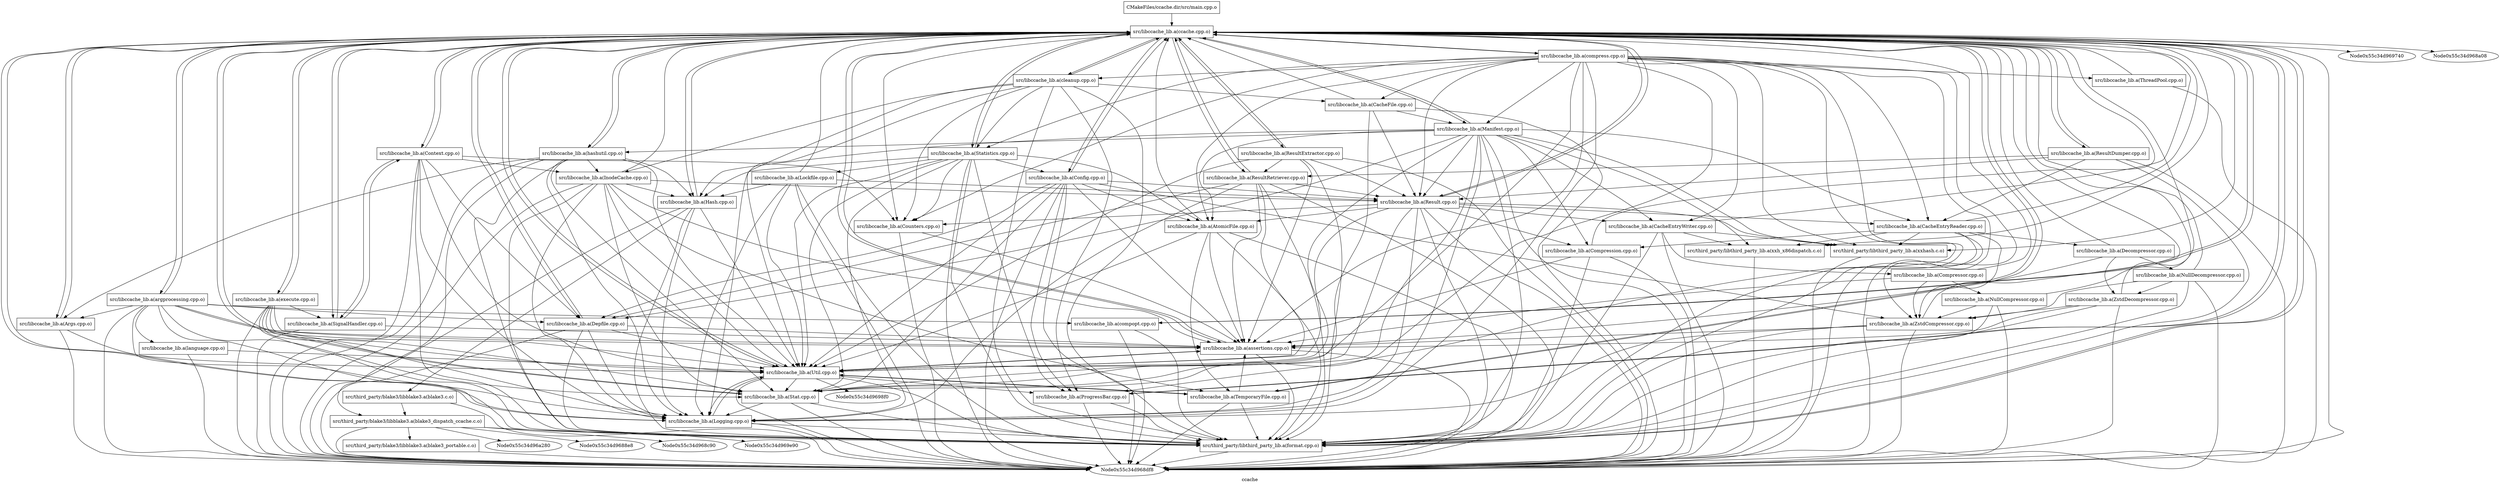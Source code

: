 digraph "ccache" {
	label="ccache";

	Node0x55c34d9696f8 [shape=record,label="{CMakeFiles/ccache.dir/src/main.cpp.o}"];
	Node0x55c34d9696f8 -> Node0x55c34d968780;
	Node0x55c34d968780 [shape=record,label="{src/libccache_lib.a(ccache.cpp.o)}"];
	Node0x55c34d968780 -> Node0x55c34d968468;
	Node0x55c34d968780 -> Node0x55c34d969db8;
	Node0x55c34d968780 -> Node0x55c34d9699c8;
	Node0x55c34d968780 -> Node0x55c34d969038;
	Node0x55c34d968780 -> Node0x55c34d969740;
	Node0x55c34d968780 -> Node0x55c34d968df8;
	Node0x55c34d968780 -> Node0x55c34d968660;
	Node0x55c34d968780 -> Node0x55c34d9691a0;
	Node0x55c34d968780 -> Node0x55c34d969620;
	Node0x55c34d968780 -> Node0x55c34d969818;
	Node0x55c34d968780 -> Node0x55c34d96a2c8;
	Node0x55c34d968780 -> Node0x55c34d968198;
	Node0x55c34d968780 -> Node0x55c34d969668;
	Node0x55c34d968780 -> Node0x55c34d96a160;
	Node0x55c34d968780 -> Node0x55c34d969d28;
	Node0x55c34d968780 -> Node0x55c34d9683d8;
	Node0x55c34d968780 -> Node0x55c34d968e88;
	Node0x55c34d968780 -> Node0x55c34d969a58;
	Node0x55c34d968780 -> Node0x55c34d968bb8;
	Node0x55c34d968780 -> Node0x55c34d969980;
	Node0x55c34d968780 -> Node0x55c34d96a040;
	Node0x55c34d968780 -> Node0x55c34d968300;
	Node0x55c34d968780 -> Node0x55c34d968978;
	Node0x55c34d968780 -> Node0x55c34d9697d0;
	Node0x55c34d968780 -> Node0x55c34d969a10;
	Node0x55c34d968780 -> Node0x55c34d968270;
	Node0x55c34d968780 -> Node0x55c34d96a1a8;
	Node0x55c34d968780 -> Node0x55c34d968a08;
	Node0x55c34d968780 -> Node0x55c34d96a430;
	Node0x55c34d968780 -> Node0x55c34d968810;
	Node0x55c34d968780 -> Node0x55c34d968ed0;
	Node0x55c34d968468 [shape=record,label="{src/libccache_lib.a(ProgressBar.cpp.o)}"];
	Node0x55c34d968468 -> Node0x55c34d968780;
	Node0x55c34d968468 -> Node0x55c34d968df8;
	Node0x55c34d968468 -> Node0x55c34d96a430;
	Node0x55c34d969db8 [shape=record,label="{src/libccache_lib.a(Counters.cpp.o)}"];
	Node0x55c34d969db8 -> Node0x55c34d9699c8;
	Node0x55c34d969db8 -> Node0x55c34d968df8;
	Node0x55c34d9699c8 [shape=record,label="{src/libccache_lib.a(assertions.cpp.o)}"];
	Node0x55c34d9699c8 -> Node0x55c34d968780;
	Node0x55c34d9699c8 -> Node0x55c34d969038;
	Node0x55c34d9699c8 -> Node0x55c34d968df8;
	Node0x55c34d9699c8 -> Node0x55c34d96a430;
	Node0x55c34d969038 [shape=record,label="{src/libccache_lib.a(Util.cpp.o)}"];
	Node0x55c34d969038 -> Node0x55c34d968780;
	Node0x55c34d969038 -> Node0x55c34d968468;
	Node0x55c34d969038 -> Node0x55c34d9699c8;
	Node0x55c34d969038 -> Node0x55c34d968df8;
	Node0x55c34d969038 -> Node0x55c34d968660;
	Node0x55c34d969038 -> Node0x55c34d9691a0;
	Node0x55c34d969038 -> Node0x55c34d969620;
	Node0x55c34d969038 -> Node0x55c34d9698f0;
	Node0x55c34d969038 -> Node0x55c34d96a430;
	Node0x55c34d968660 [shape=record,label="{src/libccache_lib.a(Stat.cpp.o)}"];
	Node0x55c34d968660 -> Node0x55c34d968780;
	Node0x55c34d968660 -> Node0x55c34d968df8;
	Node0x55c34d968660 -> Node0x55c34d9691a0;
	Node0x55c34d968660 -> Node0x55c34d96a430;
	Node0x55c34d9691a0 [shape=record,label="{src/libccache_lib.a(Logging.cpp.o)}"];
	Node0x55c34d9691a0 -> Node0x55c34d968780;
	Node0x55c34d9691a0 -> Node0x55c34d969038;
	Node0x55c34d9691a0 -> Node0x55c34d968df8;
	Node0x55c34d9691a0 -> Node0x55c34d96a430;
	Node0x55c34d969620 [shape=record,label="{src/libccache_lib.a(TemporaryFile.cpp.o)}"];
	Node0x55c34d969620 -> Node0x55c34d968780;
	Node0x55c34d969620 -> Node0x55c34d9699c8;
	Node0x55c34d969620 -> Node0x55c34d969038;
	Node0x55c34d969620 -> Node0x55c34d968df8;
	Node0x55c34d969620 -> Node0x55c34d96a430;
	Node0x55c34d969818 [shape=record,label="{src/libccache_lib.a(Args.cpp.o)}"];
	Node0x55c34d969818 -> Node0x55c34d968780;
	Node0x55c34d969818 -> Node0x55c34d969038;
	Node0x55c34d969818 -> Node0x55c34d968df8;
	Node0x55c34d96a2c8 [shape=record,label="{src/libccache_lib.a(Hash.cpp.o)}"];
	Node0x55c34d96a2c8 -> Node0x55c34d968780;
	Node0x55c34d96a2c8 -> Node0x55c34d969038;
	Node0x55c34d96a2c8 -> Node0x55c34d968df8;
	Node0x55c34d96a2c8 -> Node0x55c34d9691a0;
	Node0x55c34d96a2c8 -> Node0x55c34d96a430;
	Node0x55c34d96a2c8 -> Node0x55c34d968c00;
	Node0x55c34d968198 [shape=record,label="{src/libccache_lib.a(Result.cpp.o)}"];
	Node0x55c34d968198 -> Node0x55c34d968780;
	Node0x55c34d968198 -> Node0x55c34d969db8;
	Node0x55c34d968198 -> Node0x55c34d969038;
	Node0x55c34d968198 -> Node0x55c34d968df8;
	Node0x55c34d968198 -> Node0x55c34d968660;
	Node0x55c34d968198 -> Node0x55c34d9691a0;
	Node0x55c34d968198 -> Node0x55c34d968d68;
	Node0x55c34d968198 -> Node0x55c34d969ff8;
	Node0x55c34d968198 -> Node0x55c34d969548;
	Node0x55c34d968198 -> Node0x55c34d969c98;
	Node0x55c34d968198 -> Node0x55c34d96a430;
	Node0x55c34d968198 -> Node0x55c34d968810;
	Node0x55c34d968d68 [shape=record,label="{src/libccache_lib.a(CacheEntryWriter.cpp.o)}"];
	Node0x55c34d968d68 -> Node0x55c34d968780;
	Node0x55c34d968d68 -> Node0x55c34d968df8;
	Node0x55c34d968d68 -> Node0x55c34d968ff0;
	Node0x55c34d968d68 -> Node0x55c34d96a430;
	Node0x55c34d968d68 -> Node0x55c34d968810;
	Node0x55c34d968d68 -> Node0x55c34d968ed0;
	Node0x55c34d968ff0 [shape=record,label="{src/libccache_lib.a(Compressor.cpp.o)}"];
	Node0x55c34d968ff0 -> Node0x55c34d968780;
	Node0x55c34d968ff0 -> Node0x55c34d9699c8;
	Node0x55c34d968ff0 -> Node0x55c34d969350;
	Node0x55c34d968ff0 -> Node0x55c34d96a310;
	Node0x55c34d969350 [shape=record,label="{src/libccache_lib.a(ZstdCompressor.cpp.o)}"];
	Node0x55c34d969350 -> Node0x55c34d968780;
	Node0x55c34d969350 -> Node0x55c34d9699c8;
	Node0x55c34d969350 -> Node0x55c34d968df8;
	Node0x55c34d969350 -> Node0x55c34d9691a0;
	Node0x55c34d969350 -> Node0x55c34d96a430;
	Node0x55c34d96a310 [shape=record,label="{src/libccache_lib.a(NullCompressor.cpp.o)}"];
	Node0x55c34d96a310 -> Node0x55c34d968780;
	Node0x55c34d96a310 -> Node0x55c34d968df8;
	Node0x55c34d96a310 -> Node0x55c34d969350;
	Node0x55c34d96a310 -> Node0x55c34d96a430;
	Node0x55c34d969ff8 [shape=record,label="{src/libccache_lib.a(AtomicFile.cpp.o)}"];
	Node0x55c34d969ff8 -> Node0x55c34d968780;
	Node0x55c34d969ff8 -> Node0x55c34d9699c8;
	Node0x55c34d969ff8 -> Node0x55c34d969038;
	Node0x55c34d969ff8 -> Node0x55c34d968df8;
	Node0x55c34d969ff8 -> Node0x55c34d969620;
	Node0x55c34d969ff8 -> Node0x55c34d96a430;
	Node0x55c34d969548 [shape=record,label="{src/libccache_lib.a(Compression.cpp.o)}"];
	Node0x55c34d969548 -> Node0x55c34d968780;
	Node0x55c34d969548 -> Node0x55c34d9699c8;
	Node0x55c34d969548 -> Node0x55c34d968df8;
	Node0x55c34d969548 -> Node0x55c34d96a430;
	Node0x55c34d969c98 [shape=record,label="{src/libccache_lib.a(CacheEntryReader.cpp.o)}"];
	Node0x55c34d969c98 -> Node0x55c34d968780;
	Node0x55c34d969c98 -> Node0x55c34d968df8;
	Node0x55c34d969c98 -> Node0x55c34d969350;
	Node0x55c34d969c98 -> Node0x55c34d969548;
	Node0x55c34d969c98 -> Node0x55c34d9686a8;
	Node0x55c34d969c98 -> Node0x55c34d96a430;
	Node0x55c34d969c98 -> Node0x55c34d968810;
	Node0x55c34d969c98 -> Node0x55c34d968ed0;
	Node0x55c34d9686a8 [shape=record,label="{src/libccache_lib.a(Decompressor.cpp.o)}"];
	Node0x55c34d9686a8 -> Node0x55c34d968780;
	Node0x55c34d9686a8 -> Node0x55c34d9699c8;
	Node0x55c34d9686a8 -> Node0x55c34d969158;
	Node0x55c34d9686a8 -> Node0x55c34d968ae0;
	Node0x55c34d969158 [shape=record,label="{src/libccache_lib.a(ZstdDecompressor.cpp.o)}"];
	Node0x55c34d969158 -> Node0x55c34d968780;
	Node0x55c34d969158 -> Node0x55c34d9699c8;
	Node0x55c34d969158 -> Node0x55c34d968df8;
	Node0x55c34d969158 -> Node0x55c34d969350;
	Node0x55c34d969158 -> Node0x55c34d96a430;
	Node0x55c34d968ae0 [shape=record,label="{src/libccache_lib.a(NullDecompressor.cpp.o)}"];
	Node0x55c34d968ae0 -> Node0x55c34d968780;
	Node0x55c34d968ae0 -> Node0x55c34d968df8;
	Node0x55c34d968ae0 -> Node0x55c34d969350;
	Node0x55c34d968ae0 -> Node0x55c34d969158;
	Node0x55c34d968ae0 -> Node0x55c34d96a430;
	Node0x55c34d969668 [shape=record,label="{src/libccache_lib.a(ResultRetriever.cpp.o)}"];
	Node0x55c34d969668 -> Node0x55c34d968780;
	Node0x55c34d969668 -> Node0x55c34d9699c8;
	Node0x55c34d969668 -> Node0x55c34d969038;
	Node0x55c34d969668 -> Node0x55c34d968df8;
	Node0x55c34d969668 -> Node0x55c34d9691a0;
	Node0x55c34d969668 -> Node0x55c34d968198;
	Node0x55c34d969668 -> Node0x55c34d96a160;
	Node0x55c34d969668 -> Node0x55c34d96a430;
	Node0x55c34d96a160 [shape=record,label="{src/libccache_lib.a(Depfile.cpp.o)}"];
	Node0x55c34d96a160 -> Node0x55c34d968780;
	Node0x55c34d96a160 -> Node0x55c34d9699c8;
	Node0x55c34d96a160 -> Node0x55c34d969038;
	Node0x55c34d96a160 -> Node0x55c34d968df8;
	Node0x55c34d96a160 -> Node0x55c34d9691a0;
	Node0x55c34d96a160 -> Node0x55c34d96a430;
	Node0x55c34d969d28 [shape=record,label="{src/libccache_lib.a(Manifest.cpp.o)}"];
	Node0x55c34d969d28 -> Node0x55c34d968780;
	Node0x55c34d969d28 -> Node0x55c34d969038;
	Node0x55c34d969d28 -> Node0x55c34d968df8;
	Node0x55c34d969d28 -> Node0x55c34d968660;
	Node0x55c34d969d28 -> Node0x55c34d9691a0;
	Node0x55c34d969d28 -> Node0x55c34d96a2c8;
	Node0x55c34d969d28 -> Node0x55c34d968198;
	Node0x55c34d969d28 -> Node0x55c34d968d68;
	Node0x55c34d969d28 -> Node0x55c34d969ff8;
	Node0x55c34d969d28 -> Node0x55c34d969548;
	Node0x55c34d969d28 -> Node0x55c34d969c98;
	Node0x55c34d969d28 -> Node0x55c34d96a160;
	Node0x55c34d969d28 -> Node0x55c34d96a1a8;
	Node0x55c34d969d28 -> Node0x55c34d96a430;
	Node0x55c34d969d28 -> Node0x55c34d968810;
	Node0x55c34d969d28 -> Node0x55c34d968ed0;
	Node0x55c34d9683d8 [shape=record,label="{src/libccache_lib.a(Context.cpp.o)}"];
	Node0x55c34d9683d8 -> Node0x55c34d968780;
	Node0x55c34d9683d8 -> Node0x55c34d969db8;
	Node0x55c34d9683d8 -> Node0x55c34d969038;
	Node0x55c34d9683d8 -> Node0x55c34d968df8;
	Node0x55c34d9683d8 -> Node0x55c34d9691a0;
	Node0x55c34d9683d8 -> Node0x55c34d96a160;
	Node0x55c34d9683d8 -> Node0x55c34d968e88;
	Node0x55c34d9683d8 -> Node0x55c34d9695d8;
	Node0x55c34d9683d8 -> Node0x55c34d96a430;
	Node0x55c34d968e88 [shape=record,label="{src/libccache_lib.a(SignalHandler.cpp.o)}"];
	Node0x55c34d968e88 -> Node0x55c34d968780;
	Node0x55c34d968e88 -> Node0x55c34d9699c8;
	Node0x55c34d968e88 -> Node0x55c34d968df8;
	Node0x55c34d968e88 -> Node0x55c34d9683d8;
	Node0x55c34d969a58 [shape=record,label="{src/libccache_lib.a(Statistics.cpp.o)}"];
	Node0x55c34d969a58 -> Node0x55c34d968780;
	Node0x55c34d969a58 -> Node0x55c34d968468;
	Node0x55c34d969a58 -> Node0x55c34d969db8;
	Node0x55c34d969a58 -> Node0x55c34d969038;
	Node0x55c34d969a58 -> Node0x55c34d968df8;
	Node0x55c34d969a58 -> Node0x55c34d968660;
	Node0x55c34d969a58 -> Node0x55c34d9691a0;
	Node0x55c34d969a58 -> Node0x55c34d96a2c8;
	Node0x55c34d969a58 -> Node0x55c34d969ff8;
	Node0x55c34d969a58 -> Node0x55c34d968bb8;
	Node0x55c34d969a58 -> Node0x55c34d9692c0;
	Node0x55c34d969a58 -> Node0x55c34d96a430;
	Node0x55c34d968bb8 [shape=record,label="{src/libccache_lib.a(Config.cpp.o)}"];
	Node0x55c34d968bb8 -> Node0x55c34d968780;
	Node0x55c34d968bb8 -> Node0x55c34d968468;
	Node0x55c34d968bb8 -> Node0x55c34d9699c8;
	Node0x55c34d968bb8 -> Node0x55c34d969038;
	Node0x55c34d968bb8 -> Node0x55c34d968df8;
	Node0x55c34d968bb8 -> Node0x55c34d968660;
	Node0x55c34d968bb8 -> Node0x55c34d968198;
	Node0x55c34d968bb8 -> Node0x55c34d969350;
	Node0x55c34d968bb8 -> Node0x55c34d969ff8;
	Node0x55c34d968bb8 -> Node0x55c34d96a160;
	Node0x55c34d968bb8 -> Node0x55c34d96a430;
	Node0x55c34d9692c0 [shape=record,label="{src/libccache_lib.a(Lockfile.cpp.o)}"];
	Node0x55c34d9692c0 -> Node0x55c34d968780;
	Node0x55c34d9692c0 -> Node0x55c34d969038;
	Node0x55c34d9692c0 -> Node0x55c34d968df8;
	Node0x55c34d9692c0 -> Node0x55c34d9691a0;
	Node0x55c34d9692c0 -> Node0x55c34d96a2c8;
	Node0x55c34d9692c0 -> Node0x55c34d968198;
	Node0x55c34d9692c0 -> Node0x55c34d96a430;
	Node0x55c34d969980 [shape=record,label="{src/libccache_lib.a(argprocessing.cpp.o)}"];
	Node0x55c34d969980 -> Node0x55c34d968780;
	Node0x55c34d969980 -> Node0x55c34d9699c8;
	Node0x55c34d969980 -> Node0x55c34d969038;
	Node0x55c34d969980 -> Node0x55c34d968df8;
	Node0x55c34d969980 -> Node0x55c34d968660;
	Node0x55c34d969980 -> Node0x55c34d9691a0;
	Node0x55c34d969980 -> Node0x55c34d969818;
	Node0x55c34d969980 -> Node0x55c34d96a160;
	Node0x55c34d969980 -> Node0x55c34d9697d0;
	Node0x55c34d969980 -> Node0x55c34d968858;
	Node0x55c34d969980 -> Node0x55c34d96a430;
	Node0x55c34d96a040 [shape=record,label="{src/libccache_lib.a(ResultDumper.cpp.o)}"];
	Node0x55c34d96a040 -> Node0x55c34d968780;
	Node0x55c34d96a040 -> Node0x55c34d968df8;
	Node0x55c34d96a040 -> Node0x55c34d968198;
	Node0x55c34d96a040 -> Node0x55c34d969c98;
	Node0x55c34d96a040 -> Node0x55c34d969668;
	Node0x55c34d96a040 -> Node0x55c34d96a430;
	Node0x55c34d968300 [shape=record,label="{src/libccache_lib.a(ResultExtractor.cpp.o)}"];
	Node0x55c34d968300 -> Node0x55c34d968780;
	Node0x55c34d968300 -> Node0x55c34d9699c8;
	Node0x55c34d968300 -> Node0x55c34d969038;
	Node0x55c34d968300 -> Node0x55c34d968df8;
	Node0x55c34d968300 -> Node0x55c34d968198;
	Node0x55c34d968300 -> Node0x55c34d969668;
	Node0x55c34d968300 -> Node0x55c34d96a430;
	Node0x55c34d968978 [shape=record,label="{src/libccache_lib.a(cleanup.cpp.o)}"];
	Node0x55c34d968978 -> Node0x55c34d968780;
	Node0x55c34d968978 -> Node0x55c34d968468;
	Node0x55c34d968978 -> Node0x55c34d969db8;
	Node0x55c34d968978 -> Node0x55c34d969038;
	Node0x55c34d968978 -> Node0x55c34d968df8;
	Node0x55c34d968978 -> Node0x55c34d9691a0;
	Node0x55c34d968978 -> Node0x55c34d969a58;
	Node0x55c34d968978 -> Node0x55c34d968fa8;
	Node0x55c34d968978 -> Node0x55c34d9695d8;
	Node0x55c34d968978 -> Node0x55c34d96a430;
	Node0x55c34d968fa8 [shape=record,label="{src/libccache_lib.a(CacheFile.cpp.o)}"];
	Node0x55c34d968fa8 -> Node0x55c34d968780;
	Node0x55c34d968fa8 -> Node0x55c34d968df8;
	Node0x55c34d968fa8 -> Node0x55c34d968660;
	Node0x55c34d968fa8 -> Node0x55c34d968198;
	Node0x55c34d968fa8 -> Node0x55c34d969d28;
	Node0x55c34d9697d0 [shape=record,label="{src/libccache_lib.a(compopt.cpp.o)}"];
	Node0x55c34d9697d0 -> Node0x55c34d968780;
	Node0x55c34d9697d0 -> Node0x55c34d968df8;
	Node0x55c34d9697d0 -> Node0x55c34d96a430;
	Node0x55c34d969a10 [shape=record,label="{src/libccache_lib.a(compress.cpp.o)}"];
	Node0x55c34d969a10 -> Node0x55c34d968780;
	Node0x55c34d969a10 -> Node0x55c34d968468;
	Node0x55c34d969a10 -> Node0x55c34d969db8;
	Node0x55c34d969a10 -> Node0x55c34d9699c8;
	Node0x55c34d969a10 -> Node0x55c34d969038;
	Node0x55c34d969a10 -> Node0x55c34d968df8;
	Node0x55c34d969a10 -> Node0x55c34d968660;
	Node0x55c34d969a10 -> Node0x55c34d9691a0;
	Node0x55c34d969a10 -> Node0x55c34d968198;
	Node0x55c34d969a10 -> Node0x55c34d968d68;
	Node0x55c34d969a10 -> Node0x55c34d969350;
	Node0x55c34d969a10 -> Node0x55c34d969ff8;
	Node0x55c34d969a10 -> Node0x55c34d969c98;
	Node0x55c34d969a10 -> Node0x55c34d969d28;
	Node0x55c34d969a10 -> Node0x55c34d969a58;
	Node0x55c34d969a10 -> Node0x55c34d968978;
	Node0x55c34d969a10 -> Node0x55c34d968fa8;
	Node0x55c34d969a10 -> Node0x55c34d96a0d0;
	Node0x55c34d969a10 -> Node0x55c34d96a430;
	Node0x55c34d969a10 -> Node0x55c34d968810;
	Node0x55c34d96a0d0 [shape=record,label="{src/libccache_lib.a(ThreadPool.cpp.o)}"];
	Node0x55c34d96a0d0 -> Node0x55c34d968780;
	Node0x55c34d96a0d0 -> Node0x55c34d968df8;
	Node0x55c34d968270 [shape=record,label="{src/libccache_lib.a(execute.cpp.o)}"];
	Node0x55c34d968270 -> Node0x55c34d968780;
	Node0x55c34d968270 -> Node0x55c34d9699c8;
	Node0x55c34d968270 -> Node0x55c34d969038;
	Node0x55c34d968270 -> Node0x55c34d968df8;
	Node0x55c34d968270 -> Node0x55c34d968660;
	Node0x55c34d968270 -> Node0x55c34d9691a0;
	Node0x55c34d968270 -> Node0x55c34d968e88;
	Node0x55c34d968270 -> Node0x55c34d96a430;
	Node0x55c34d96a1a8 [shape=record,label="{src/libccache_lib.a(hashutil.cpp.o)}"];
	Node0x55c34d96a1a8 -> Node0x55c34d968780;
	Node0x55c34d96a1a8 -> Node0x55c34d969038;
	Node0x55c34d96a1a8 -> Node0x55c34d968df8;
	Node0x55c34d96a1a8 -> Node0x55c34d968660;
	Node0x55c34d96a1a8 -> Node0x55c34d9691a0;
	Node0x55c34d96a1a8 -> Node0x55c34d969818;
	Node0x55c34d96a1a8 -> Node0x55c34d96a2c8;
	Node0x55c34d96a1a8 -> Node0x55c34d9695d8;
	Node0x55c34d96a1a8 -> Node0x55c34d96a430;
	Node0x55c34d96a1a8 -> Node0x55c34d969ae8;
	Node0x55c34d968858 [shape=record,label="{src/libccache_lib.a(language.cpp.o)}"];
	Node0x55c34d968858 -> Node0x55c34d969038;
	Node0x55c34d968858 -> Node0x55c34d968df8;
	Node0x55c34d9695d8 [shape=record,label="{src/libccache_lib.a(InodeCache.cpp.o)}"];
	Node0x55c34d9695d8 -> Node0x55c34d968780;
	Node0x55c34d9695d8 -> Node0x55c34d9699c8;
	Node0x55c34d9695d8 -> Node0x55c34d969038;
	Node0x55c34d9695d8 -> Node0x55c34d968df8;
	Node0x55c34d9695d8 -> Node0x55c34d968660;
	Node0x55c34d9695d8 -> Node0x55c34d9691a0;
	Node0x55c34d9695d8 -> Node0x55c34d969620;
	Node0x55c34d9695d8 -> Node0x55c34d96a2c8;
	Node0x55c34d9695d8 -> Node0x55c34d968198;
	Node0x55c34d9695d8 -> Node0x55c34d96a430;
	Node0x55c34d96a430 [shape=record,label="{src/third_party/libthird_party_lib.a(format.cpp.o)}"];
	Node0x55c34d96a430 -> Node0x55c34d968780;
	Node0x55c34d96a430 -> Node0x55c34d968df8;
	Node0x55c34d968810 [shape=record,label="{src/third_party/libthird_party_lib.a(xxhash.c.o)}"];
	Node0x55c34d968810 -> Node0x55c34d968df8;
	Node0x55c34d968ed0 [shape=record,label="{src/third_party/libthird_party_lib.a(xxh_x86dispatch.c.o)}"];
	Node0x55c34d968ed0 -> Node0x55c34d968df8;
	Node0x55c34d968c00 [shape=record,label="{src/third_party/blake3/libblake3.a(blake3.c.o)}"];
	Node0x55c34d968c00 -> Node0x55c34d968df8;
	Node0x55c34d968c00 -> Node0x55c34d969ae8;
	Node0x55c34d969ae8 [shape=record,label="{src/third_party/blake3/libblake3.a(blake3_dispatch_ccache.c.o)}"];
	Node0x55c34d969ae8 -> Node0x55c34d968df8;
	Node0x55c34d969ae8 -> Node0x55c34d96a238;
	Node0x55c34d969ae8 -> Node0x55c34d969e90;
	Node0x55c34d969ae8 -> Node0x55c34d96a280;
	Node0x55c34d969ae8 -> Node0x55c34d9688e8;
	Node0x55c34d969ae8 -> Node0x55c34d968c90;
	Node0x55c34d96a238 [shape=record,label="{src/third_party/blake3/libblake3.a(blake3_portable.c.o)}"];
	Node0x55c34d96a238 -> Node0x55c34d968df8;
}
